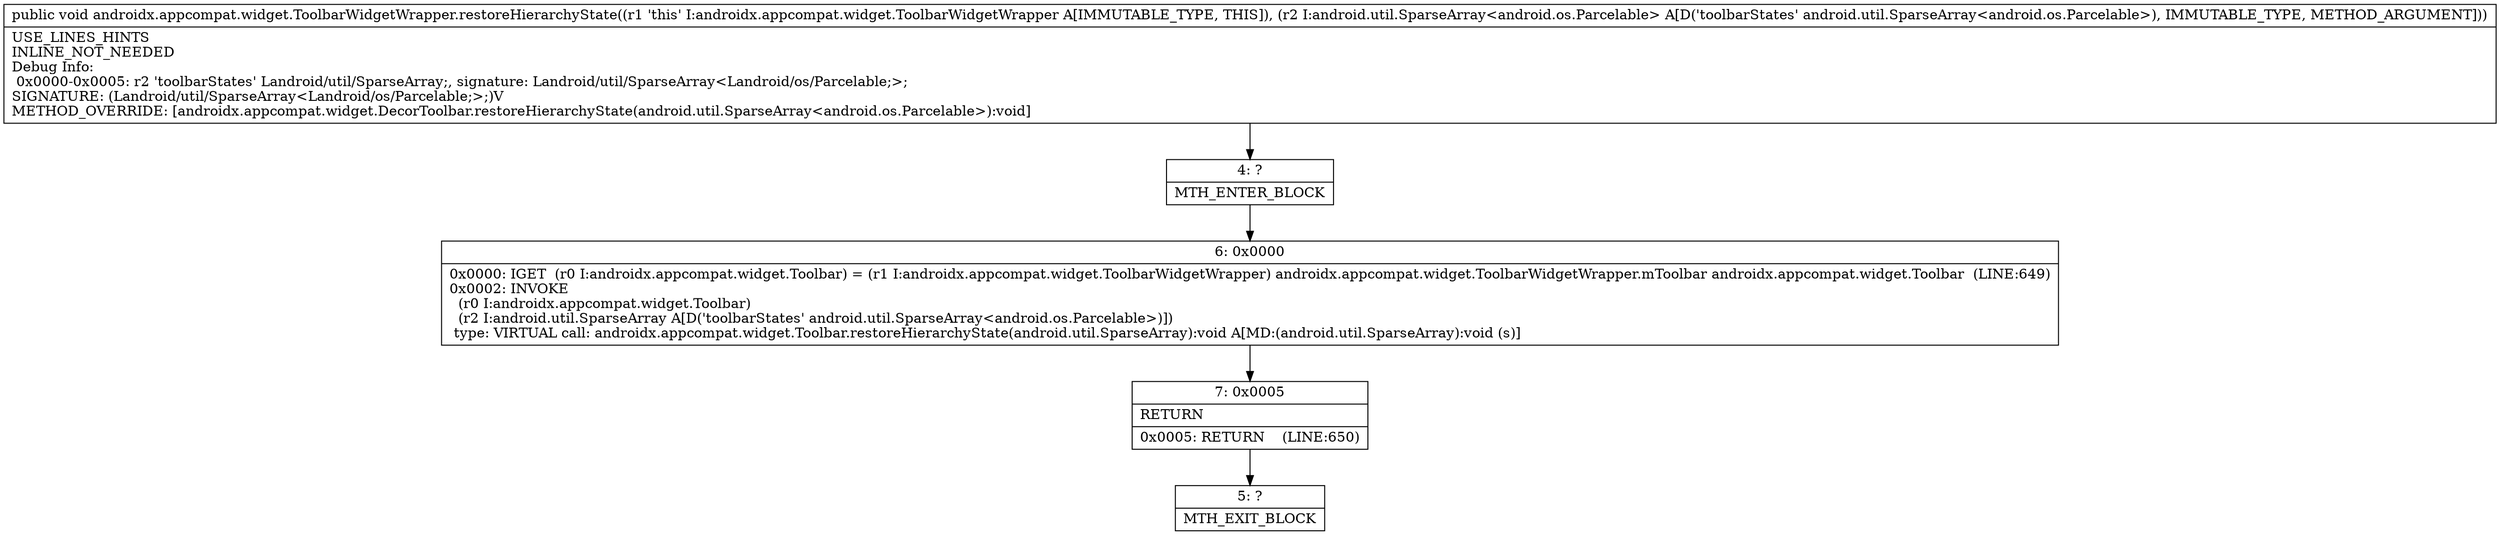 digraph "CFG forandroidx.appcompat.widget.ToolbarWidgetWrapper.restoreHierarchyState(Landroid\/util\/SparseArray;)V" {
Node_4 [shape=record,label="{4\:\ ?|MTH_ENTER_BLOCK\l}"];
Node_6 [shape=record,label="{6\:\ 0x0000|0x0000: IGET  (r0 I:androidx.appcompat.widget.Toolbar) = (r1 I:androidx.appcompat.widget.ToolbarWidgetWrapper) androidx.appcompat.widget.ToolbarWidgetWrapper.mToolbar androidx.appcompat.widget.Toolbar  (LINE:649)\l0x0002: INVOKE  \l  (r0 I:androidx.appcompat.widget.Toolbar)\l  (r2 I:android.util.SparseArray A[D('toolbarStates' android.util.SparseArray\<android.os.Parcelable\>)])\l type: VIRTUAL call: androidx.appcompat.widget.Toolbar.restoreHierarchyState(android.util.SparseArray):void A[MD:(android.util.SparseArray):void (s)]\l}"];
Node_7 [shape=record,label="{7\:\ 0x0005|RETURN\l|0x0005: RETURN    (LINE:650)\l}"];
Node_5 [shape=record,label="{5\:\ ?|MTH_EXIT_BLOCK\l}"];
MethodNode[shape=record,label="{public void androidx.appcompat.widget.ToolbarWidgetWrapper.restoreHierarchyState((r1 'this' I:androidx.appcompat.widget.ToolbarWidgetWrapper A[IMMUTABLE_TYPE, THIS]), (r2 I:android.util.SparseArray\<android.os.Parcelable\> A[D('toolbarStates' android.util.SparseArray\<android.os.Parcelable\>), IMMUTABLE_TYPE, METHOD_ARGUMENT]))  | USE_LINES_HINTS\lINLINE_NOT_NEEDED\lDebug Info:\l  0x0000\-0x0005: r2 'toolbarStates' Landroid\/util\/SparseArray;, signature: Landroid\/util\/SparseArray\<Landroid\/os\/Parcelable;\>;\lSIGNATURE: (Landroid\/util\/SparseArray\<Landroid\/os\/Parcelable;\>;)V\lMETHOD_OVERRIDE: [androidx.appcompat.widget.DecorToolbar.restoreHierarchyState(android.util.SparseArray\<android.os.Parcelable\>):void]\l}"];
MethodNode -> Node_4;Node_4 -> Node_6;
Node_6 -> Node_7;
Node_7 -> Node_5;
}

